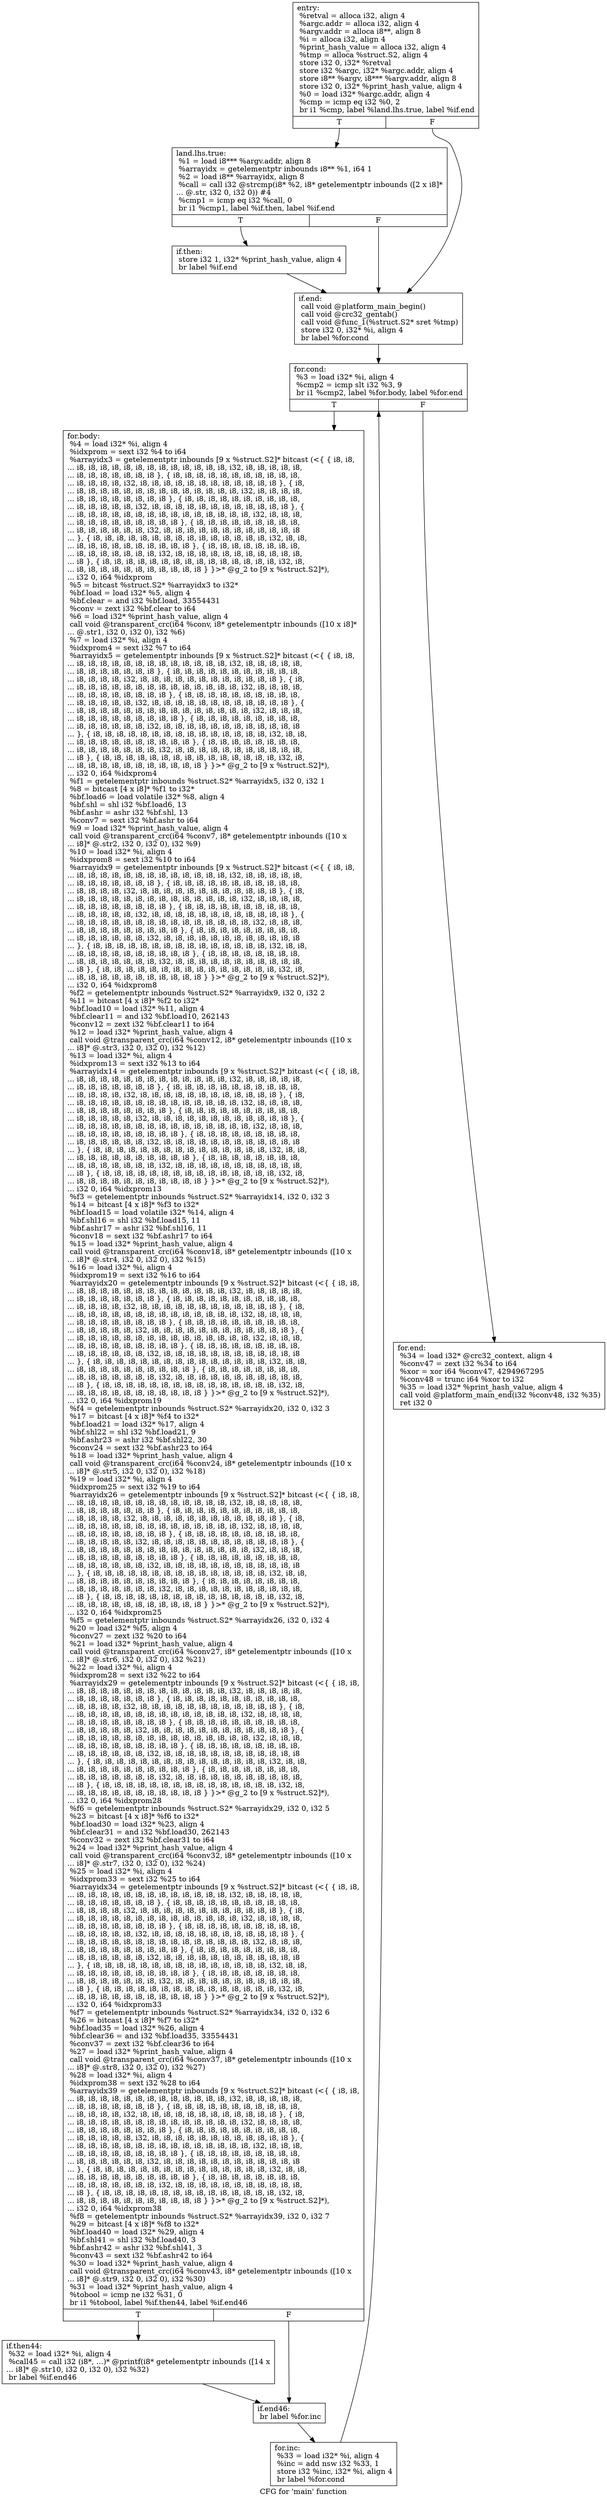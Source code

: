 digraph "CFG for 'main' function" {
	label="CFG for 'main' function";

	Node0x9c79d08 [shape=record,label="{entry:\l  %retval = alloca i32, align 4\l  %argc.addr = alloca i32, align 4\l  %argv.addr = alloca i8**, align 8\l  %i = alloca i32, align 4\l  %print_hash_value = alloca i32, align 4\l  %tmp = alloca %struct.S2, align 4\l  store i32 0, i32* %retval\l  store i32 %argc, i32* %argc.addr, align 4\l  store i8** %argv, i8*** %argv.addr, align 8\l  store i32 0, i32* %print_hash_value, align 4\l  %0 = load i32* %argc.addr, align 4\l  %cmp = icmp eq i32 %0, 2\l  br i1 %cmp, label %land.lhs.true, label %if.end\l|{<s0>T|<s1>F}}"];
	Node0x9c79d08:s0 -> Node0x9c79d38;
	Node0x9c79d08:s1 -> Node0x9c79d98;
	Node0x9c79d38 [shape=record,label="{land.lhs.true:                                    \l  %1 = load i8*** %argv.addr, align 8\l  %arrayidx = getelementptr inbounds i8** %1, i64 1\l  %2 = load i8** %arrayidx, align 8\l  %call = call i32 @strcmp(i8* %2, i8* getelementptr inbounds ([2 x i8]*\l... @.str, i32 0, i32 0)) #4\l  %cmp1 = icmp eq i32 %call, 0\l  br i1 %cmp1, label %if.then, label %if.end\l|{<s0>T|<s1>F}}"];
	Node0x9c79d38:s0 -> Node0x9c79d68;
	Node0x9c79d38:s1 -> Node0x9c79d98;
	Node0x9c79d68 [shape=record,label="{if.then:                                          \l  store i32 1, i32* %print_hash_value, align 4\l  br label %if.end\l}"];
	Node0x9c79d68 -> Node0x9c79d98;
	Node0x9c79d98 [shape=record,label="{if.end:                                           \l  call void @platform_main_begin()\l  call void @crc32_gentab()\l  call void @func_1(%struct.S2* sret %tmp)\l  store i32 0, i32* %i, align 4\l  br label %for.cond\l}"];
	Node0x9c79d98 -> Node0x9c79dc8;
	Node0x9c79dc8 [shape=record,label="{for.cond:                                         \l  %3 = load i32* %i, align 4\l  %cmp2 = icmp slt i32 %3, 9\l  br i1 %cmp2, label %for.body, label %for.end\l|{<s0>T|<s1>F}}"];
	Node0x9c79dc8:s0 -> Node0x9c79df8;
	Node0x9c79dc8:s1 -> Node0x9c7cdd0;
	Node0x9c79df8 [shape=record,label="{for.body:                                         \l  %4 = load i32* %i, align 4\l  %idxprom = sext i32 %4 to i64\l  %arrayidx3 = getelementptr inbounds [9 x %struct.S2]* bitcast (\<\{ \{ i8, i8,\l... i8, i8, i8, i8, i8, i8, i8, i8, i8, i8, i8, i8, i8, i32, i8, i8, i8, i8, i8,\l... i8, i8, i8, i8, i8, i8, i8 \}, \{ i8, i8, i8, i8, i8, i8, i8, i8, i8, i8, i8,\l... i8, i8, i8, i8, i32, i8, i8, i8, i8, i8, i8, i8, i8, i8, i8, i8, i8 \}, \{ i8,\l... i8, i8, i8, i8, i8, i8, i8, i8, i8, i8, i8, i8, i8, i8, i32, i8, i8, i8, i8,\l... i8, i8, i8, i8, i8, i8, i8, i8 \}, \{ i8, i8, i8, i8, i8, i8, i8, i8, i8, i8,\l... i8, i8, i8, i8, i8, i32, i8, i8, i8, i8, i8, i8, i8, i8, i8, i8, i8, i8 \}, \{\l... i8, i8, i8, i8, i8, i8, i8, i8, i8, i8, i8, i8, i8, i8, i8, i32, i8, i8, i8,\l... i8, i8, i8, i8, i8, i8, i8, i8, i8 \}, \{ i8, i8, i8, i8, i8, i8, i8, i8, i8,\l... i8, i8, i8, i8, i8, i8, i32, i8, i8, i8, i8, i8, i8, i8, i8, i8, i8, i8, i8\l... \}, \{ i8, i8, i8, i8, i8, i8, i8, i8, i8, i8, i8, i8, i8, i8, i8, i32, i8, i8,\l... i8, i8, i8, i8, i8, i8, i8, i8, i8, i8 \}, \{ i8, i8, i8, i8, i8, i8, i8, i8,\l... i8, i8, i8, i8, i8, i8, i8, i32, i8, i8, i8, i8, i8, i8, i8, i8, i8, i8, i8,\l... i8 \}, \{ i8, i8, i8, i8, i8, i8, i8, i8, i8, i8, i8, i8, i8, i8, i8, i32, i8,\l... i8, i8, i8, i8, i8, i8, i8, i8, i8, i8, i8 \} \}\>* @g_2 to [9 x %struct.S2]*),\l... i32 0, i64 %idxprom\l  %5 = bitcast %struct.S2* %arrayidx3 to i32*\l  %bf.load = load i32* %5, align 4\l  %bf.clear = and i32 %bf.load, 33554431\l  %conv = zext i32 %bf.clear to i64\l  %6 = load i32* %print_hash_value, align 4\l  call void @transparent_crc(i64 %conv, i8* getelementptr inbounds ([10 x i8]*\l... @.str1, i32 0, i32 0), i32 %6)\l  %7 = load i32* %i, align 4\l  %idxprom4 = sext i32 %7 to i64\l  %arrayidx5 = getelementptr inbounds [9 x %struct.S2]* bitcast (\<\{ \{ i8, i8,\l... i8, i8, i8, i8, i8, i8, i8, i8, i8, i8, i8, i8, i8, i32, i8, i8, i8, i8, i8,\l... i8, i8, i8, i8, i8, i8, i8 \}, \{ i8, i8, i8, i8, i8, i8, i8, i8, i8, i8, i8,\l... i8, i8, i8, i8, i32, i8, i8, i8, i8, i8, i8, i8, i8, i8, i8, i8, i8 \}, \{ i8,\l... i8, i8, i8, i8, i8, i8, i8, i8, i8, i8, i8, i8, i8, i8, i32, i8, i8, i8, i8,\l... i8, i8, i8, i8, i8, i8, i8, i8 \}, \{ i8, i8, i8, i8, i8, i8, i8, i8, i8, i8,\l... i8, i8, i8, i8, i8, i32, i8, i8, i8, i8, i8, i8, i8, i8, i8, i8, i8, i8 \}, \{\l... i8, i8, i8, i8, i8, i8, i8, i8, i8, i8, i8, i8, i8, i8, i8, i32, i8, i8, i8,\l... i8, i8, i8, i8, i8, i8, i8, i8, i8 \}, \{ i8, i8, i8, i8, i8, i8, i8, i8, i8,\l... i8, i8, i8, i8, i8, i8, i32, i8, i8, i8, i8, i8, i8, i8, i8, i8, i8, i8, i8\l... \}, \{ i8, i8, i8, i8, i8, i8, i8, i8, i8, i8, i8, i8, i8, i8, i8, i32, i8, i8,\l... i8, i8, i8, i8, i8, i8, i8, i8, i8, i8 \}, \{ i8, i8, i8, i8, i8, i8, i8, i8,\l... i8, i8, i8, i8, i8, i8, i8, i32, i8, i8, i8, i8, i8, i8, i8, i8, i8, i8, i8,\l... i8 \}, \{ i8, i8, i8, i8, i8, i8, i8, i8, i8, i8, i8, i8, i8, i8, i8, i32, i8,\l... i8, i8, i8, i8, i8, i8, i8, i8, i8, i8, i8 \} \}\>* @g_2 to [9 x %struct.S2]*),\l... i32 0, i64 %idxprom4\l  %f1 = getelementptr inbounds %struct.S2* %arrayidx5, i32 0, i32 1\l  %8 = bitcast [4 x i8]* %f1 to i32*\l  %bf.load6 = load volatile i32* %8, align 4\l  %bf.shl = shl i32 %bf.load6, 13\l  %bf.ashr = ashr i32 %bf.shl, 13\l  %conv7 = sext i32 %bf.ashr to i64\l  %9 = load i32* %print_hash_value, align 4\l  call void @transparent_crc(i64 %conv7, i8* getelementptr inbounds ([10 x\l... i8]* @.str2, i32 0, i32 0), i32 %9)\l  %10 = load i32* %i, align 4\l  %idxprom8 = sext i32 %10 to i64\l  %arrayidx9 = getelementptr inbounds [9 x %struct.S2]* bitcast (\<\{ \{ i8, i8,\l... i8, i8, i8, i8, i8, i8, i8, i8, i8, i8, i8, i8, i8, i32, i8, i8, i8, i8, i8,\l... i8, i8, i8, i8, i8, i8, i8 \}, \{ i8, i8, i8, i8, i8, i8, i8, i8, i8, i8, i8,\l... i8, i8, i8, i8, i32, i8, i8, i8, i8, i8, i8, i8, i8, i8, i8, i8, i8 \}, \{ i8,\l... i8, i8, i8, i8, i8, i8, i8, i8, i8, i8, i8, i8, i8, i8, i32, i8, i8, i8, i8,\l... i8, i8, i8, i8, i8, i8, i8, i8 \}, \{ i8, i8, i8, i8, i8, i8, i8, i8, i8, i8,\l... i8, i8, i8, i8, i8, i32, i8, i8, i8, i8, i8, i8, i8, i8, i8, i8, i8, i8 \}, \{\l... i8, i8, i8, i8, i8, i8, i8, i8, i8, i8, i8, i8, i8, i8, i8, i32, i8, i8, i8,\l... i8, i8, i8, i8, i8, i8, i8, i8, i8 \}, \{ i8, i8, i8, i8, i8, i8, i8, i8, i8,\l... i8, i8, i8, i8, i8, i8, i32, i8, i8, i8, i8, i8, i8, i8, i8, i8, i8, i8, i8\l... \}, \{ i8, i8, i8, i8, i8, i8, i8, i8, i8, i8, i8, i8, i8, i8, i8, i32, i8, i8,\l... i8, i8, i8, i8, i8, i8, i8, i8, i8, i8 \}, \{ i8, i8, i8, i8, i8, i8, i8, i8,\l... i8, i8, i8, i8, i8, i8, i8, i32, i8, i8, i8, i8, i8, i8, i8, i8, i8, i8, i8,\l... i8 \}, \{ i8, i8, i8, i8, i8, i8, i8, i8, i8, i8, i8, i8, i8, i8, i8, i32, i8,\l... i8, i8, i8, i8, i8, i8, i8, i8, i8, i8, i8 \} \}\>* @g_2 to [9 x %struct.S2]*),\l... i32 0, i64 %idxprom8\l  %f2 = getelementptr inbounds %struct.S2* %arrayidx9, i32 0, i32 2\l  %11 = bitcast [4 x i8]* %f2 to i32*\l  %bf.load10 = load i32* %11, align 4\l  %bf.clear11 = and i32 %bf.load10, 262143\l  %conv12 = zext i32 %bf.clear11 to i64\l  %12 = load i32* %print_hash_value, align 4\l  call void @transparent_crc(i64 %conv12, i8* getelementptr inbounds ([10 x\l... i8]* @.str3, i32 0, i32 0), i32 %12)\l  %13 = load i32* %i, align 4\l  %idxprom13 = sext i32 %13 to i64\l  %arrayidx14 = getelementptr inbounds [9 x %struct.S2]* bitcast (\<\{ \{ i8, i8,\l... i8, i8, i8, i8, i8, i8, i8, i8, i8, i8, i8, i8, i8, i32, i8, i8, i8, i8, i8,\l... i8, i8, i8, i8, i8, i8, i8 \}, \{ i8, i8, i8, i8, i8, i8, i8, i8, i8, i8, i8,\l... i8, i8, i8, i8, i32, i8, i8, i8, i8, i8, i8, i8, i8, i8, i8, i8, i8 \}, \{ i8,\l... i8, i8, i8, i8, i8, i8, i8, i8, i8, i8, i8, i8, i8, i8, i32, i8, i8, i8, i8,\l... i8, i8, i8, i8, i8, i8, i8, i8 \}, \{ i8, i8, i8, i8, i8, i8, i8, i8, i8, i8,\l... i8, i8, i8, i8, i8, i32, i8, i8, i8, i8, i8, i8, i8, i8, i8, i8, i8, i8 \}, \{\l... i8, i8, i8, i8, i8, i8, i8, i8, i8, i8, i8, i8, i8, i8, i8, i32, i8, i8, i8,\l... i8, i8, i8, i8, i8, i8, i8, i8, i8 \}, \{ i8, i8, i8, i8, i8, i8, i8, i8, i8,\l... i8, i8, i8, i8, i8, i8, i32, i8, i8, i8, i8, i8, i8, i8, i8, i8, i8, i8, i8\l... \}, \{ i8, i8, i8, i8, i8, i8, i8, i8, i8, i8, i8, i8, i8, i8, i8, i32, i8, i8,\l... i8, i8, i8, i8, i8, i8, i8, i8, i8, i8 \}, \{ i8, i8, i8, i8, i8, i8, i8, i8,\l... i8, i8, i8, i8, i8, i8, i8, i32, i8, i8, i8, i8, i8, i8, i8, i8, i8, i8, i8,\l... i8 \}, \{ i8, i8, i8, i8, i8, i8, i8, i8, i8, i8, i8, i8, i8, i8, i8, i32, i8,\l... i8, i8, i8, i8, i8, i8, i8, i8, i8, i8, i8 \} \}\>* @g_2 to [9 x %struct.S2]*),\l... i32 0, i64 %idxprom13\l  %f3 = getelementptr inbounds %struct.S2* %arrayidx14, i32 0, i32 3\l  %14 = bitcast [4 x i8]* %f3 to i32*\l  %bf.load15 = load volatile i32* %14, align 4\l  %bf.shl16 = shl i32 %bf.load15, 11\l  %bf.ashr17 = ashr i32 %bf.shl16, 11\l  %conv18 = sext i32 %bf.ashr17 to i64\l  %15 = load i32* %print_hash_value, align 4\l  call void @transparent_crc(i64 %conv18, i8* getelementptr inbounds ([10 x\l... i8]* @.str4, i32 0, i32 0), i32 %15)\l  %16 = load i32* %i, align 4\l  %idxprom19 = sext i32 %16 to i64\l  %arrayidx20 = getelementptr inbounds [9 x %struct.S2]* bitcast (\<\{ \{ i8, i8,\l... i8, i8, i8, i8, i8, i8, i8, i8, i8, i8, i8, i8, i8, i32, i8, i8, i8, i8, i8,\l... i8, i8, i8, i8, i8, i8, i8 \}, \{ i8, i8, i8, i8, i8, i8, i8, i8, i8, i8, i8,\l... i8, i8, i8, i8, i32, i8, i8, i8, i8, i8, i8, i8, i8, i8, i8, i8, i8 \}, \{ i8,\l... i8, i8, i8, i8, i8, i8, i8, i8, i8, i8, i8, i8, i8, i8, i32, i8, i8, i8, i8,\l... i8, i8, i8, i8, i8, i8, i8, i8 \}, \{ i8, i8, i8, i8, i8, i8, i8, i8, i8, i8,\l... i8, i8, i8, i8, i8, i32, i8, i8, i8, i8, i8, i8, i8, i8, i8, i8, i8, i8 \}, \{\l... i8, i8, i8, i8, i8, i8, i8, i8, i8, i8, i8, i8, i8, i8, i8, i32, i8, i8, i8,\l... i8, i8, i8, i8, i8, i8, i8, i8, i8 \}, \{ i8, i8, i8, i8, i8, i8, i8, i8, i8,\l... i8, i8, i8, i8, i8, i8, i32, i8, i8, i8, i8, i8, i8, i8, i8, i8, i8, i8, i8\l... \}, \{ i8, i8, i8, i8, i8, i8, i8, i8, i8, i8, i8, i8, i8, i8, i8, i32, i8, i8,\l... i8, i8, i8, i8, i8, i8, i8, i8, i8, i8 \}, \{ i8, i8, i8, i8, i8, i8, i8, i8,\l... i8, i8, i8, i8, i8, i8, i8, i32, i8, i8, i8, i8, i8, i8, i8, i8, i8, i8, i8,\l... i8 \}, \{ i8, i8, i8, i8, i8, i8, i8, i8, i8, i8, i8, i8, i8, i8, i8, i32, i8,\l... i8, i8, i8, i8, i8, i8, i8, i8, i8, i8, i8 \} \}\>* @g_2 to [9 x %struct.S2]*),\l... i32 0, i64 %idxprom19\l  %f4 = getelementptr inbounds %struct.S2* %arrayidx20, i32 0, i32 3\l  %17 = bitcast [4 x i8]* %f4 to i32*\l  %bf.load21 = load i32* %17, align 4\l  %bf.shl22 = shl i32 %bf.load21, 9\l  %bf.ashr23 = ashr i32 %bf.shl22, 30\l  %conv24 = sext i32 %bf.ashr23 to i64\l  %18 = load i32* %print_hash_value, align 4\l  call void @transparent_crc(i64 %conv24, i8* getelementptr inbounds ([10 x\l... i8]* @.str5, i32 0, i32 0), i32 %18)\l  %19 = load i32* %i, align 4\l  %idxprom25 = sext i32 %19 to i64\l  %arrayidx26 = getelementptr inbounds [9 x %struct.S2]* bitcast (\<\{ \{ i8, i8,\l... i8, i8, i8, i8, i8, i8, i8, i8, i8, i8, i8, i8, i8, i32, i8, i8, i8, i8, i8,\l... i8, i8, i8, i8, i8, i8, i8 \}, \{ i8, i8, i8, i8, i8, i8, i8, i8, i8, i8, i8,\l... i8, i8, i8, i8, i32, i8, i8, i8, i8, i8, i8, i8, i8, i8, i8, i8, i8 \}, \{ i8,\l... i8, i8, i8, i8, i8, i8, i8, i8, i8, i8, i8, i8, i8, i8, i32, i8, i8, i8, i8,\l... i8, i8, i8, i8, i8, i8, i8, i8 \}, \{ i8, i8, i8, i8, i8, i8, i8, i8, i8, i8,\l... i8, i8, i8, i8, i8, i32, i8, i8, i8, i8, i8, i8, i8, i8, i8, i8, i8, i8 \}, \{\l... i8, i8, i8, i8, i8, i8, i8, i8, i8, i8, i8, i8, i8, i8, i8, i32, i8, i8, i8,\l... i8, i8, i8, i8, i8, i8, i8, i8, i8 \}, \{ i8, i8, i8, i8, i8, i8, i8, i8, i8,\l... i8, i8, i8, i8, i8, i8, i32, i8, i8, i8, i8, i8, i8, i8, i8, i8, i8, i8, i8\l... \}, \{ i8, i8, i8, i8, i8, i8, i8, i8, i8, i8, i8, i8, i8, i8, i8, i32, i8, i8,\l... i8, i8, i8, i8, i8, i8, i8, i8, i8, i8 \}, \{ i8, i8, i8, i8, i8, i8, i8, i8,\l... i8, i8, i8, i8, i8, i8, i8, i32, i8, i8, i8, i8, i8, i8, i8, i8, i8, i8, i8,\l... i8 \}, \{ i8, i8, i8, i8, i8, i8, i8, i8, i8, i8, i8, i8, i8, i8, i8, i32, i8,\l... i8, i8, i8, i8, i8, i8, i8, i8, i8, i8, i8 \} \}\>* @g_2 to [9 x %struct.S2]*),\l... i32 0, i64 %idxprom25\l  %f5 = getelementptr inbounds %struct.S2* %arrayidx26, i32 0, i32 4\l  %20 = load i32* %f5, align 4\l  %conv27 = zext i32 %20 to i64\l  %21 = load i32* %print_hash_value, align 4\l  call void @transparent_crc(i64 %conv27, i8* getelementptr inbounds ([10 x\l... i8]* @.str6, i32 0, i32 0), i32 %21)\l  %22 = load i32* %i, align 4\l  %idxprom28 = sext i32 %22 to i64\l  %arrayidx29 = getelementptr inbounds [9 x %struct.S2]* bitcast (\<\{ \{ i8, i8,\l... i8, i8, i8, i8, i8, i8, i8, i8, i8, i8, i8, i8, i8, i32, i8, i8, i8, i8, i8,\l... i8, i8, i8, i8, i8, i8, i8 \}, \{ i8, i8, i8, i8, i8, i8, i8, i8, i8, i8, i8,\l... i8, i8, i8, i8, i32, i8, i8, i8, i8, i8, i8, i8, i8, i8, i8, i8, i8 \}, \{ i8,\l... i8, i8, i8, i8, i8, i8, i8, i8, i8, i8, i8, i8, i8, i8, i32, i8, i8, i8, i8,\l... i8, i8, i8, i8, i8, i8, i8, i8 \}, \{ i8, i8, i8, i8, i8, i8, i8, i8, i8, i8,\l... i8, i8, i8, i8, i8, i32, i8, i8, i8, i8, i8, i8, i8, i8, i8, i8, i8, i8 \}, \{\l... i8, i8, i8, i8, i8, i8, i8, i8, i8, i8, i8, i8, i8, i8, i8, i32, i8, i8, i8,\l... i8, i8, i8, i8, i8, i8, i8, i8, i8 \}, \{ i8, i8, i8, i8, i8, i8, i8, i8, i8,\l... i8, i8, i8, i8, i8, i8, i32, i8, i8, i8, i8, i8, i8, i8, i8, i8, i8, i8, i8\l... \}, \{ i8, i8, i8, i8, i8, i8, i8, i8, i8, i8, i8, i8, i8, i8, i8, i32, i8, i8,\l... i8, i8, i8, i8, i8, i8, i8, i8, i8, i8 \}, \{ i8, i8, i8, i8, i8, i8, i8, i8,\l... i8, i8, i8, i8, i8, i8, i8, i32, i8, i8, i8, i8, i8, i8, i8, i8, i8, i8, i8,\l... i8 \}, \{ i8, i8, i8, i8, i8, i8, i8, i8, i8, i8, i8, i8, i8, i8, i8, i32, i8,\l... i8, i8, i8, i8, i8, i8, i8, i8, i8, i8, i8 \} \}\>* @g_2 to [9 x %struct.S2]*),\l... i32 0, i64 %idxprom28\l  %f6 = getelementptr inbounds %struct.S2* %arrayidx29, i32 0, i32 5\l  %23 = bitcast [4 x i8]* %f6 to i32*\l  %bf.load30 = load i32* %23, align 4\l  %bf.clear31 = and i32 %bf.load30, 262143\l  %conv32 = zext i32 %bf.clear31 to i64\l  %24 = load i32* %print_hash_value, align 4\l  call void @transparent_crc(i64 %conv32, i8* getelementptr inbounds ([10 x\l... i8]* @.str7, i32 0, i32 0), i32 %24)\l  %25 = load i32* %i, align 4\l  %idxprom33 = sext i32 %25 to i64\l  %arrayidx34 = getelementptr inbounds [9 x %struct.S2]* bitcast (\<\{ \{ i8, i8,\l... i8, i8, i8, i8, i8, i8, i8, i8, i8, i8, i8, i8, i8, i32, i8, i8, i8, i8, i8,\l... i8, i8, i8, i8, i8, i8, i8 \}, \{ i8, i8, i8, i8, i8, i8, i8, i8, i8, i8, i8,\l... i8, i8, i8, i8, i32, i8, i8, i8, i8, i8, i8, i8, i8, i8, i8, i8, i8 \}, \{ i8,\l... i8, i8, i8, i8, i8, i8, i8, i8, i8, i8, i8, i8, i8, i8, i32, i8, i8, i8, i8,\l... i8, i8, i8, i8, i8, i8, i8, i8 \}, \{ i8, i8, i8, i8, i8, i8, i8, i8, i8, i8,\l... i8, i8, i8, i8, i8, i32, i8, i8, i8, i8, i8, i8, i8, i8, i8, i8, i8, i8 \}, \{\l... i8, i8, i8, i8, i8, i8, i8, i8, i8, i8, i8, i8, i8, i8, i8, i32, i8, i8, i8,\l... i8, i8, i8, i8, i8, i8, i8, i8, i8 \}, \{ i8, i8, i8, i8, i8, i8, i8, i8, i8,\l... i8, i8, i8, i8, i8, i8, i32, i8, i8, i8, i8, i8, i8, i8, i8, i8, i8, i8, i8\l... \}, \{ i8, i8, i8, i8, i8, i8, i8, i8, i8, i8, i8, i8, i8, i8, i8, i32, i8, i8,\l... i8, i8, i8, i8, i8, i8, i8, i8, i8, i8 \}, \{ i8, i8, i8, i8, i8, i8, i8, i8,\l... i8, i8, i8, i8, i8, i8, i8, i32, i8, i8, i8, i8, i8, i8, i8, i8, i8, i8, i8,\l... i8 \}, \{ i8, i8, i8, i8, i8, i8, i8, i8, i8, i8, i8, i8, i8, i8, i8, i32, i8,\l... i8, i8, i8, i8, i8, i8, i8, i8, i8, i8, i8 \} \}\>* @g_2 to [9 x %struct.S2]*),\l... i32 0, i64 %idxprom33\l  %f7 = getelementptr inbounds %struct.S2* %arrayidx34, i32 0, i32 6\l  %26 = bitcast [4 x i8]* %f7 to i32*\l  %bf.load35 = load i32* %26, align 4\l  %bf.clear36 = and i32 %bf.load35, 33554431\l  %conv37 = zext i32 %bf.clear36 to i64\l  %27 = load i32* %print_hash_value, align 4\l  call void @transparent_crc(i64 %conv37, i8* getelementptr inbounds ([10 x\l... i8]* @.str8, i32 0, i32 0), i32 %27)\l  %28 = load i32* %i, align 4\l  %idxprom38 = sext i32 %28 to i64\l  %arrayidx39 = getelementptr inbounds [9 x %struct.S2]* bitcast (\<\{ \{ i8, i8,\l... i8, i8, i8, i8, i8, i8, i8, i8, i8, i8, i8, i8, i8, i32, i8, i8, i8, i8, i8,\l... i8, i8, i8, i8, i8, i8, i8 \}, \{ i8, i8, i8, i8, i8, i8, i8, i8, i8, i8, i8,\l... i8, i8, i8, i8, i32, i8, i8, i8, i8, i8, i8, i8, i8, i8, i8, i8, i8 \}, \{ i8,\l... i8, i8, i8, i8, i8, i8, i8, i8, i8, i8, i8, i8, i8, i8, i32, i8, i8, i8, i8,\l... i8, i8, i8, i8, i8, i8, i8, i8 \}, \{ i8, i8, i8, i8, i8, i8, i8, i8, i8, i8,\l... i8, i8, i8, i8, i8, i32, i8, i8, i8, i8, i8, i8, i8, i8, i8, i8, i8, i8 \}, \{\l... i8, i8, i8, i8, i8, i8, i8, i8, i8, i8, i8, i8, i8, i8, i8, i32, i8, i8, i8,\l... i8, i8, i8, i8, i8, i8, i8, i8, i8 \}, \{ i8, i8, i8, i8, i8, i8, i8, i8, i8,\l... i8, i8, i8, i8, i8, i8, i32, i8, i8, i8, i8, i8, i8, i8, i8, i8, i8, i8, i8\l... \}, \{ i8, i8, i8, i8, i8, i8, i8, i8, i8, i8, i8, i8, i8, i8, i8, i32, i8, i8,\l... i8, i8, i8, i8, i8, i8, i8, i8, i8, i8 \}, \{ i8, i8, i8, i8, i8, i8, i8, i8,\l... i8, i8, i8, i8, i8, i8, i8, i32, i8, i8, i8, i8, i8, i8, i8, i8, i8, i8, i8,\l... i8 \}, \{ i8, i8, i8, i8, i8, i8, i8, i8, i8, i8, i8, i8, i8, i8, i8, i32, i8,\l... i8, i8, i8, i8, i8, i8, i8, i8, i8, i8, i8 \} \}\>* @g_2 to [9 x %struct.S2]*),\l... i32 0, i64 %idxprom38\l  %f8 = getelementptr inbounds %struct.S2* %arrayidx39, i32 0, i32 7\l  %29 = bitcast [4 x i8]* %f8 to i32*\l  %bf.load40 = load i32* %29, align 4\l  %bf.shl41 = shl i32 %bf.load40, 3\l  %bf.ashr42 = ashr i32 %bf.shl41, 3\l  %conv43 = sext i32 %bf.ashr42 to i64\l  %30 = load i32* %print_hash_value, align 4\l  call void @transparent_crc(i64 %conv43, i8* getelementptr inbounds ([10 x\l... i8]* @.str9, i32 0, i32 0), i32 %30)\l  %31 = load i32* %print_hash_value, align 4\l  %tobool = icmp ne i32 %31, 0\l  br i1 %tobool, label %if.then44, label %if.end46\l|{<s0>T|<s1>F}}"];
	Node0x9c79df8:s0 -> Node0x9c79e28;
	Node0x9c79df8:s1 -> Node0x9c7cd70;
	Node0x9c79e28 [shape=record,label="{if.then44:                                        \l  %32 = load i32* %i, align 4\l  %call45 = call i32 (i8*, ...)* @printf(i8* getelementptr inbounds ([14 x\l... i8]* @.str10, i32 0, i32 0), i32 %32)\l  br label %if.end46\l}"];
	Node0x9c79e28 -> Node0x9c7cd70;
	Node0x9c7cd70 [shape=record,label="{if.end46:                                         \l  br label %for.inc\l}"];
	Node0x9c7cd70 -> Node0x9c7cda0;
	Node0x9c7cda0 [shape=record,label="{for.inc:                                          \l  %33 = load i32* %i, align 4\l  %inc = add nsw i32 %33, 1\l  store i32 %inc, i32* %i, align 4\l  br label %for.cond\l}"];
	Node0x9c7cda0 -> Node0x9c79dc8;
	Node0x9c7cdd0 [shape=record,label="{for.end:                                          \l  %34 = load i32* @crc32_context, align 4\l  %conv47 = zext i32 %34 to i64\l  %xor = xor i64 %conv47, 4294967295\l  %conv48 = trunc i64 %xor to i32\l  %35 = load i32* %print_hash_value, align 4\l  call void @platform_main_end(i32 %conv48, i32 %35)\l  ret i32 0\l}"];
}
